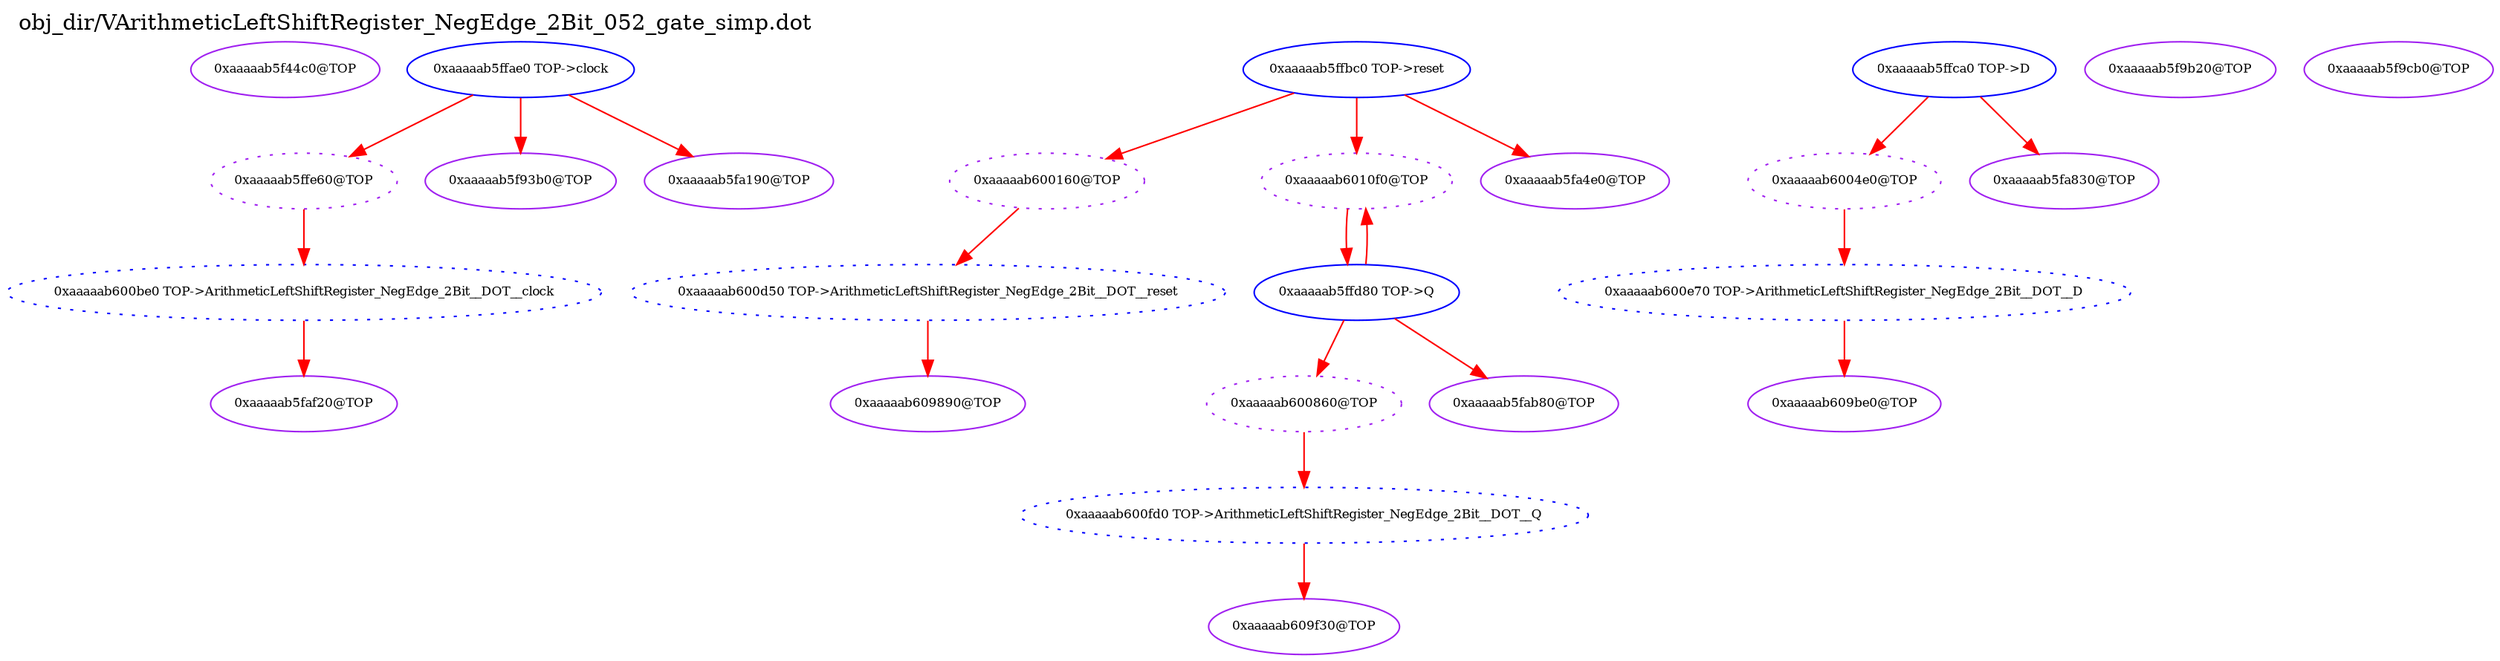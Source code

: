 digraph v3graph {
	graph	[label="obj_dir/VArithmeticLeftShiftRegister_NegEdge_2Bit_052_gate_simp.dot",
		 labelloc=t, labeljust=l,
		 //size="7.5,10",
		 rankdir=TB];
	n0	[fontsize=8 label="0xaaaaab5f44c0@TOP", color=purple];
	n1	[fontsize=8 label="0xaaaaab5ffe60@TOP", color=purple, style=dotted];
	n2	[fontsize=8 label="0xaaaaab5ffae0 TOP->clock", color=blue];
	n3	[fontsize=8 label="0xaaaaab600be0 TOP->ArithmeticLeftShiftRegister_NegEdge_2Bit__DOT__clock", color=blue, style=dotted];
	n4	[fontsize=8 label="0xaaaaab600160@TOP", color=purple, style=dotted];
	n5	[fontsize=8 label="0xaaaaab5ffbc0 TOP->reset", color=blue];
	n6	[fontsize=8 label="0xaaaaab600d50 TOP->ArithmeticLeftShiftRegister_NegEdge_2Bit__DOT__reset", color=blue, style=dotted];
	n7	[fontsize=8 label="0xaaaaab6004e0@TOP", color=purple, style=dotted];
	n8	[fontsize=8 label="0xaaaaab5ffca0 TOP->D", color=blue];
	n9	[fontsize=8 label="0xaaaaab600e70 TOP->ArithmeticLeftShiftRegister_NegEdge_2Bit__DOT__D", color=blue, style=dotted];
	n10	[fontsize=8 label="0xaaaaab600860@TOP", color=purple, style=dotted];
	n11	[fontsize=8 label="0xaaaaab5ffd80 TOP->Q", color=blue];
	n12	[fontsize=8 label="0xaaaaab600fd0 TOP->ArithmeticLeftShiftRegister_NegEdge_2Bit__DOT__Q", color=blue, style=dotted];
	n13	[fontsize=8 label="0xaaaaab5f93b0@TOP", color=purple];
	n14	[fontsize=8 label="0xaaaaab6010f0@TOP", color=purple, style=dotted];
	n15	[fontsize=8 label="0xaaaaab5f9b20@TOP", color=purple];
	n16	[fontsize=8 label="0xaaaaab5f9cb0@TOP", color=purple];
	n17	[fontsize=8 label="0xaaaaab5fa190@TOP", color=purple];
	n18	[fontsize=8 label="0xaaaaab5fa4e0@TOP", color=purple];
	n19	[fontsize=8 label="0xaaaaab5fa830@TOP", color=purple];
	n20	[fontsize=8 label="0xaaaaab5fab80@TOP", color=purple];
	n21	[fontsize=8 label="0xaaaaab5faf20@TOP", color=purple];
	n22	[fontsize=8 label="0xaaaaab609890@TOP", color=purple];
	n23	[fontsize=8 label="0xaaaaab609be0@TOP", color=purple];
	n24	[fontsize=8 label="0xaaaaab609f30@TOP", color=purple];
	n1 -> n3 [fontsize=8 label="" weight=1 color=red];
	n2 -> n1 [fontsize=8 label="" weight=1 color=red];
	n2 -> n13 [fontsize=8 label="" weight=1 color=red];
	n2 -> n17 [fontsize=8 label="" weight=1 color=red];
	n3 -> n21 [fontsize=8 label="" weight=1 color=red];
	n4 -> n6 [fontsize=8 label="" weight=1 color=red];
	n5 -> n4 [fontsize=8 label="" weight=1 color=red];
	n5 -> n14 [fontsize=8 label="" weight=1 color=red];
	n5 -> n18 [fontsize=8 label="" weight=1 color=red];
	n6 -> n22 [fontsize=8 label="" weight=1 color=red];
	n7 -> n9 [fontsize=8 label="" weight=1 color=red];
	n8 -> n7 [fontsize=8 label="" weight=1 color=red];
	n8 -> n19 [fontsize=8 label="" weight=1 color=red];
	n9 -> n23 [fontsize=8 label="" weight=1 color=red];
	n10 -> n12 [fontsize=8 label="" weight=1 color=red];
	n11 -> n10 [fontsize=8 label="" weight=1 color=red];
	n11 -> n14 [fontsize=8 label="" weight=1 color=red];
	n11 -> n20 [fontsize=8 label="" weight=1 color=red];
	n12 -> n24 [fontsize=8 label="" weight=1 color=red];
	n14 -> n11 [fontsize=8 label="" weight=1 color=red];
}
